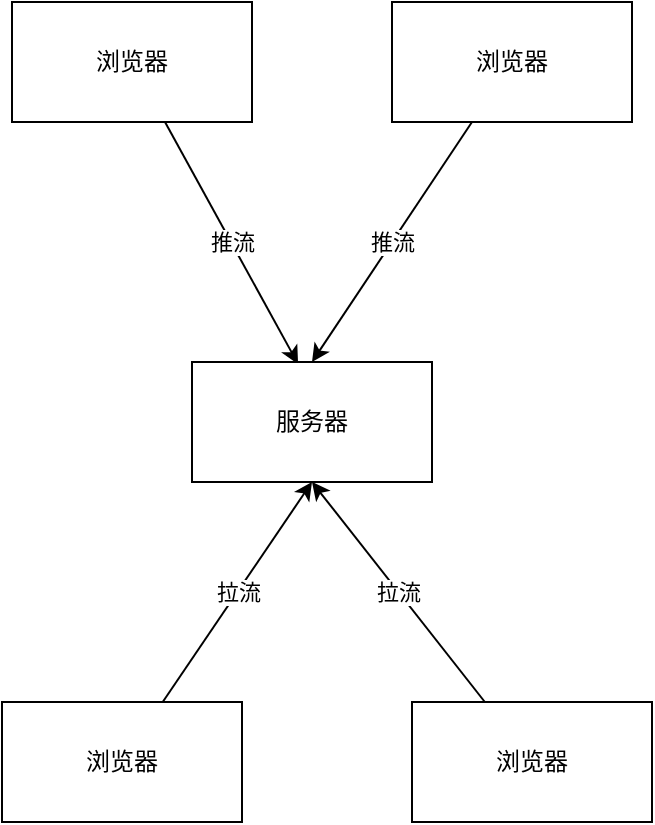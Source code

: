 <mxfile>
    <diagram id="dqmK7txivQjgTJvqpF2s" name="第 1 页">
        <mxGraphModel dx="961" dy="602" grid="1" gridSize="10" guides="1" tooltips="1" connect="1" arrows="1" fold="1" page="1" pageScale="1" pageWidth="827" pageHeight="1169" math="0" shadow="0">
            <root>
                <mxCell id="0"/>
                <mxCell id="1" parent="0"/>
                <mxCell id="5" value="推流" style="edgeStyle=none;html=1;entryX=0.442;entryY=0.017;entryDx=0;entryDy=0;entryPerimeter=0;" edge="1" parent="1" source="2" target="3">
                    <mxGeometry relative="1" as="geometry"/>
                </mxCell>
                <mxCell id="2" value="浏览器" style="whiteSpace=wrap;html=1;" vertex="1" parent="1">
                    <mxGeometry x="90" y="120" width="120" height="60" as="geometry"/>
                </mxCell>
                <mxCell id="3" value="服务器" style="whiteSpace=wrap;html=1;" vertex="1" parent="1">
                    <mxGeometry x="180" y="300" width="120" height="60" as="geometry"/>
                </mxCell>
                <mxCell id="6" value="推流" style="edgeStyle=none;html=1;entryX=0.5;entryY=0;entryDx=0;entryDy=0;" edge="1" parent="1" source="4" target="3">
                    <mxGeometry relative="1" as="geometry"/>
                </mxCell>
                <mxCell id="4" value="浏览器" style="whiteSpace=wrap;html=1;" vertex="1" parent="1">
                    <mxGeometry x="280" y="120" width="120" height="60" as="geometry"/>
                </mxCell>
                <mxCell id="9" value="拉流" style="edgeStyle=none;html=1;entryX=0.5;entryY=1;entryDx=0;entryDy=0;" edge="1" parent="1" source="7" target="3">
                    <mxGeometry relative="1" as="geometry"/>
                </mxCell>
                <mxCell id="7" value="浏览器" style="whiteSpace=wrap;html=1;" vertex="1" parent="1">
                    <mxGeometry x="85" y="470" width="120" height="60" as="geometry"/>
                </mxCell>
                <mxCell id="10" value="拉流" style="edgeStyle=none;html=1;" edge="1" parent="1" source="8">
                    <mxGeometry relative="1" as="geometry">
                        <mxPoint x="240" y="360" as="targetPoint"/>
                    </mxGeometry>
                </mxCell>
                <mxCell id="8" value="浏览器" style="whiteSpace=wrap;html=1;" vertex="1" parent="1">
                    <mxGeometry x="290" y="470" width="120" height="60" as="geometry"/>
                </mxCell>
            </root>
        </mxGraphModel>
    </diagram>
</mxfile>
